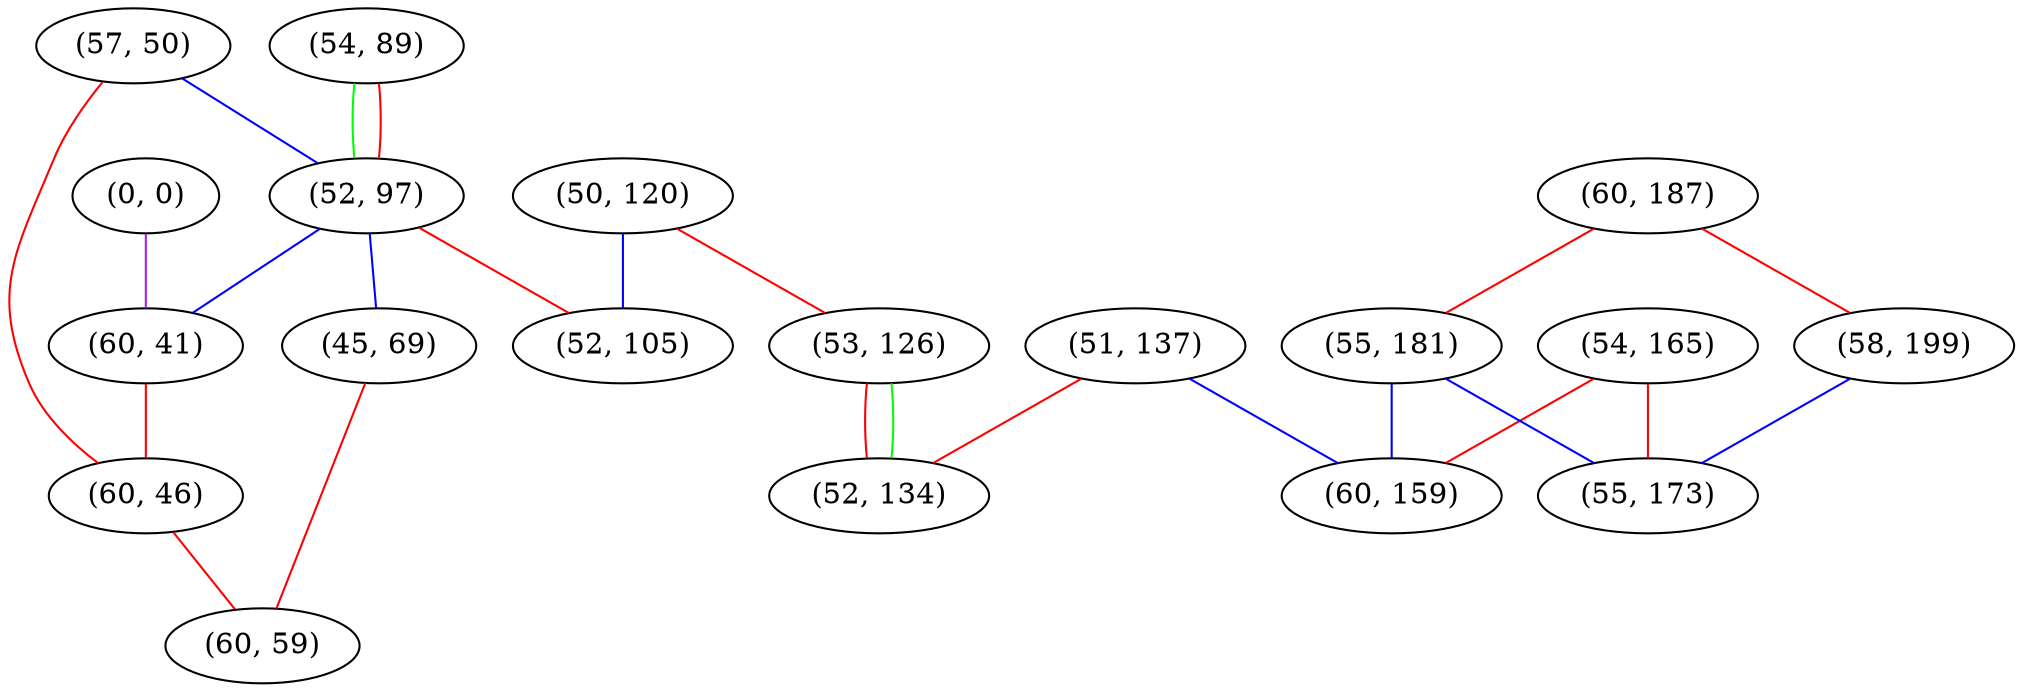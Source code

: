 graph "" {
"(54, 89)";
"(51, 137)";
"(60, 187)";
"(0, 0)";
"(57, 50)";
"(50, 120)";
"(52, 97)";
"(60, 41)";
"(45, 69)";
"(54, 165)";
"(53, 126)";
"(55, 181)";
"(52, 105)";
"(60, 46)";
"(60, 59)";
"(58, 199)";
"(60, 159)";
"(55, 173)";
"(52, 134)";
"(54, 89)" -- "(52, 97)"  [color=green, key=0, weight=2];
"(54, 89)" -- "(52, 97)"  [color=red, key=1, weight=1];
"(51, 137)" -- "(60, 159)"  [color=blue, key=0, weight=3];
"(51, 137)" -- "(52, 134)"  [color=red, key=0, weight=1];
"(60, 187)" -- "(58, 199)"  [color=red, key=0, weight=1];
"(60, 187)" -- "(55, 181)"  [color=red, key=0, weight=1];
"(0, 0)" -- "(60, 41)"  [color=purple, key=0, weight=4];
"(57, 50)" -- "(52, 97)"  [color=blue, key=0, weight=3];
"(57, 50)" -- "(60, 46)"  [color=red, key=0, weight=1];
"(50, 120)" -- "(53, 126)"  [color=red, key=0, weight=1];
"(50, 120)" -- "(52, 105)"  [color=blue, key=0, weight=3];
"(52, 97)" -- "(60, 41)"  [color=blue, key=0, weight=3];
"(52, 97)" -- "(52, 105)"  [color=red, key=0, weight=1];
"(52, 97)" -- "(45, 69)"  [color=blue, key=0, weight=3];
"(60, 41)" -- "(60, 46)"  [color=red, key=0, weight=1];
"(45, 69)" -- "(60, 59)"  [color=red, key=0, weight=1];
"(54, 165)" -- "(60, 159)"  [color=red, key=0, weight=1];
"(54, 165)" -- "(55, 173)"  [color=red, key=0, weight=1];
"(53, 126)" -- "(52, 134)"  [color=red, key=0, weight=1];
"(53, 126)" -- "(52, 134)"  [color=green, key=1, weight=2];
"(55, 181)" -- "(60, 159)"  [color=blue, key=0, weight=3];
"(55, 181)" -- "(55, 173)"  [color=blue, key=0, weight=3];
"(60, 46)" -- "(60, 59)"  [color=red, key=0, weight=1];
"(58, 199)" -- "(55, 173)"  [color=blue, key=0, weight=3];
}
